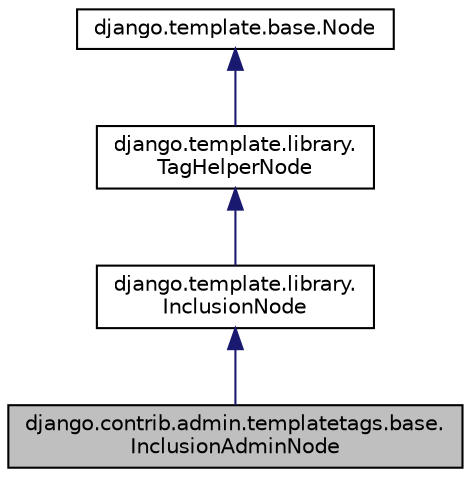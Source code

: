 digraph "django.contrib.admin.templatetags.base.InclusionAdminNode"
{
 // LATEX_PDF_SIZE
  edge [fontname="Helvetica",fontsize="10",labelfontname="Helvetica",labelfontsize="10"];
  node [fontname="Helvetica",fontsize="10",shape=record];
  Node1 [label="django.contrib.admin.templatetags.base.\lInclusionAdminNode",height=0.2,width=0.4,color="black", fillcolor="grey75", style="filled", fontcolor="black",tooltip=" "];
  Node2 -> Node1 [dir="back",color="midnightblue",fontsize="10",style="solid",fontname="Helvetica"];
  Node2 [label="django.template.library.\lInclusionNode",height=0.2,width=0.4,color="black", fillcolor="white", style="filled",URL="$classdjango_1_1template_1_1library_1_1_inclusion_node.html",tooltip=" "];
  Node3 -> Node2 [dir="back",color="midnightblue",fontsize="10",style="solid",fontname="Helvetica"];
  Node3 [label="django.template.library.\lTagHelperNode",height=0.2,width=0.4,color="black", fillcolor="white", style="filled",URL="$classdjango_1_1template_1_1library_1_1_tag_helper_node.html",tooltip=" "];
  Node4 -> Node3 [dir="back",color="midnightblue",fontsize="10",style="solid",fontname="Helvetica"];
  Node4 [label="django.template.base.Node",height=0.2,width=0.4,color="black", fillcolor="white", style="filled",URL="$classdjango_1_1template_1_1base_1_1_node.html",tooltip=" "];
}
